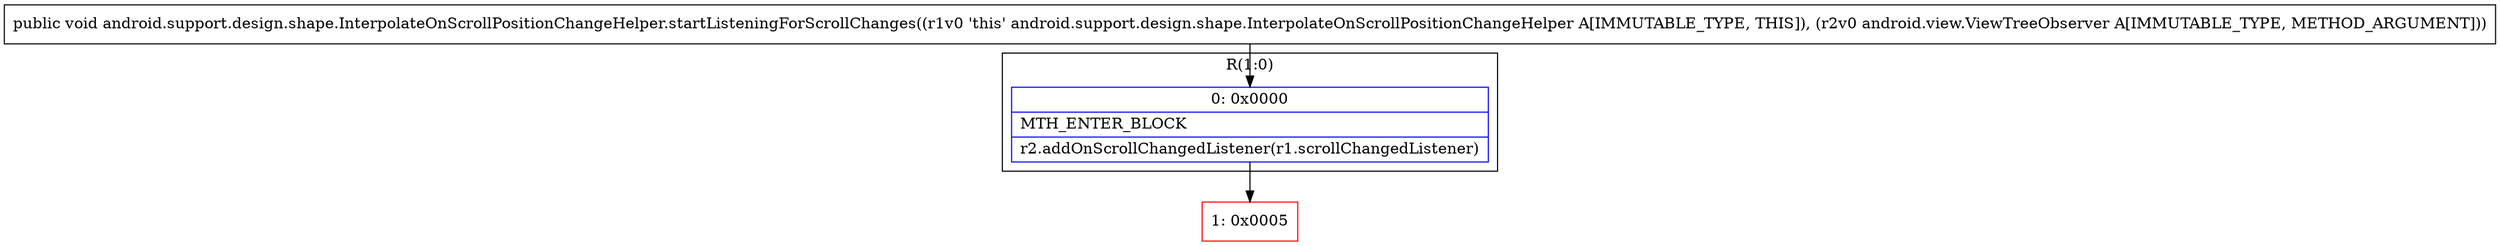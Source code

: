 digraph "CFG forandroid.support.design.shape.InterpolateOnScrollPositionChangeHelper.startListeningForScrollChanges(Landroid\/view\/ViewTreeObserver;)V" {
subgraph cluster_Region_1868451862 {
label = "R(1:0)";
node [shape=record,color=blue];
Node_0 [shape=record,label="{0\:\ 0x0000|MTH_ENTER_BLOCK\l|r2.addOnScrollChangedListener(r1.scrollChangedListener)\l}"];
}
Node_1 [shape=record,color=red,label="{1\:\ 0x0005}"];
MethodNode[shape=record,label="{public void android.support.design.shape.InterpolateOnScrollPositionChangeHelper.startListeningForScrollChanges((r1v0 'this' android.support.design.shape.InterpolateOnScrollPositionChangeHelper A[IMMUTABLE_TYPE, THIS]), (r2v0 android.view.ViewTreeObserver A[IMMUTABLE_TYPE, METHOD_ARGUMENT])) }"];
MethodNode -> Node_0;
Node_0 -> Node_1;
}

